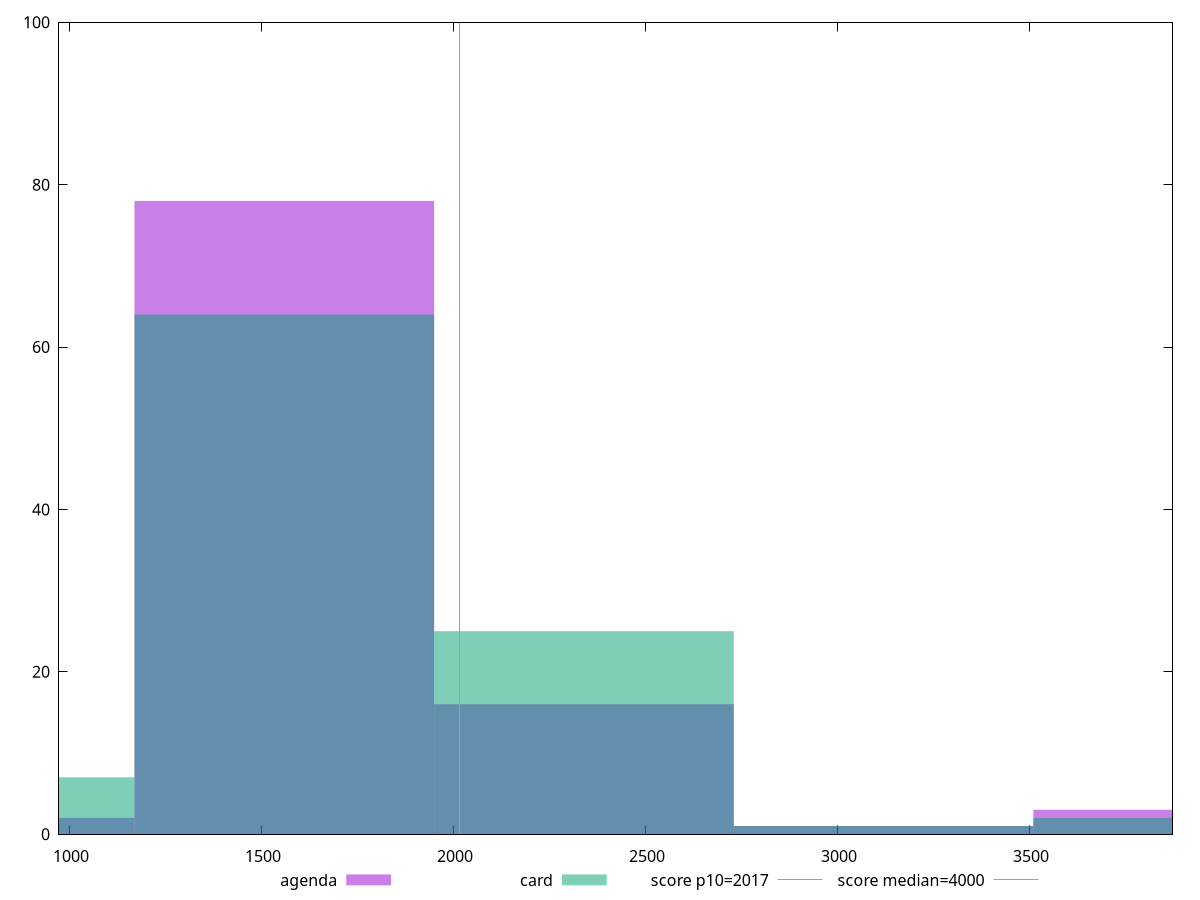 reset

$agenda <<EOF
3121.0219717336395 1
3901.2774646670496 3
1560.5109858668197 78
780.2554929334099 2
2340.7664788002294 16
EOF

$card <<EOF
3121.0219717336395 1
3901.2774646670496 2
2340.7664788002294 25
780.2554929334099 7
1560.5109858668197 64
EOF

set key outside below
set boxwidth 780.2554929334099
set xrange [973.8200000000003:3873.467999999975]
set yrange [0:100]
set trange [0:100]
set style fill transparent solid 0.5 noborder

set parametric
set terminal svg size 640, 500 enhanced background rgb 'white'
set output "report/report_00029_2021-02-24T13-36-40.390Z/mainthread-work-breakdown/comparison/histogram/1_vs_2.svg"

plot $agenda title "agenda" with boxes, \
     $card title "card" with boxes, \
     2017,t title "score p10=2017", \
     4000,t title "score median=4000"

reset
